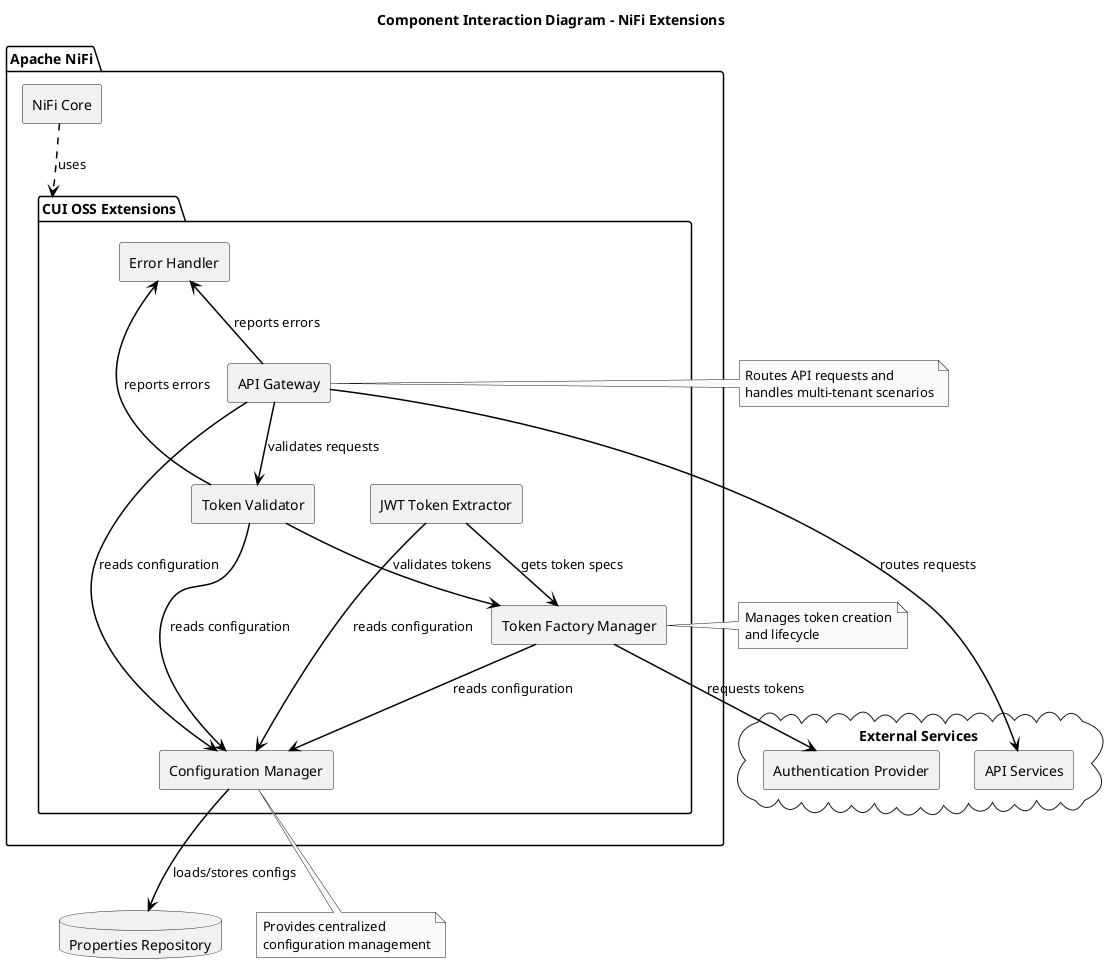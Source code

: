 @startuml component-interaction

skinparam componentStyle rectangle
skinparam monochrome true
skinparam shadowing false
skinparam defaultFontName "Arial"
skinparam ArrowColor black
skinparam ArrowThickness 1.5

title "Component Interaction Diagram - NiFi Extensions"

!define COMPONENT(name) component name as "name"

cloud "External Services" {
  [Authentication Provider]
  [API Services]
}

package "Apache NiFi" {
  [NiFi Core] as NiFiCore

  package "CUI OSS Extensions" {
    [Token Factory Manager] as TokenFactory
    [JWT Token Extractor] as JWTExtractor
    [Token Validator] as TokenValidator
    [API Gateway] as APIGateway
    [Error Handler] as ErrorHandler
    [Configuration Manager] as ConfigManager
  }
}

database "Properties Repository" as PropsRepo

NiFiCore ..> "CUI OSS Extensions" : uses
TokenFactory --> [Authentication Provider] : requests tokens
JWTExtractor --> TokenFactory : gets token specs
TokenValidator --> TokenFactory : validates tokens
APIGateway --> [API Services] : routes requests
APIGateway --> TokenValidator : validates requests
ErrorHandler <-- TokenValidator : reports errors
ErrorHandler <-- APIGateway : reports errors
ConfigManager --> PropsRepo : loads/stores configs
TokenFactory --> ConfigManager : reads configuration
JWTExtractor --> ConfigManager : reads configuration
TokenValidator --> ConfigManager : reads configuration
APIGateway --> ConfigManager : reads configuration

note right of TokenFactory: Manages token creation\nand lifecycle

note bottom of ConfigManager: Provides centralized\nconfiguration management

note right of APIGateway: Routes API requests and\nhandles multi-tenant scenarios

@enduml